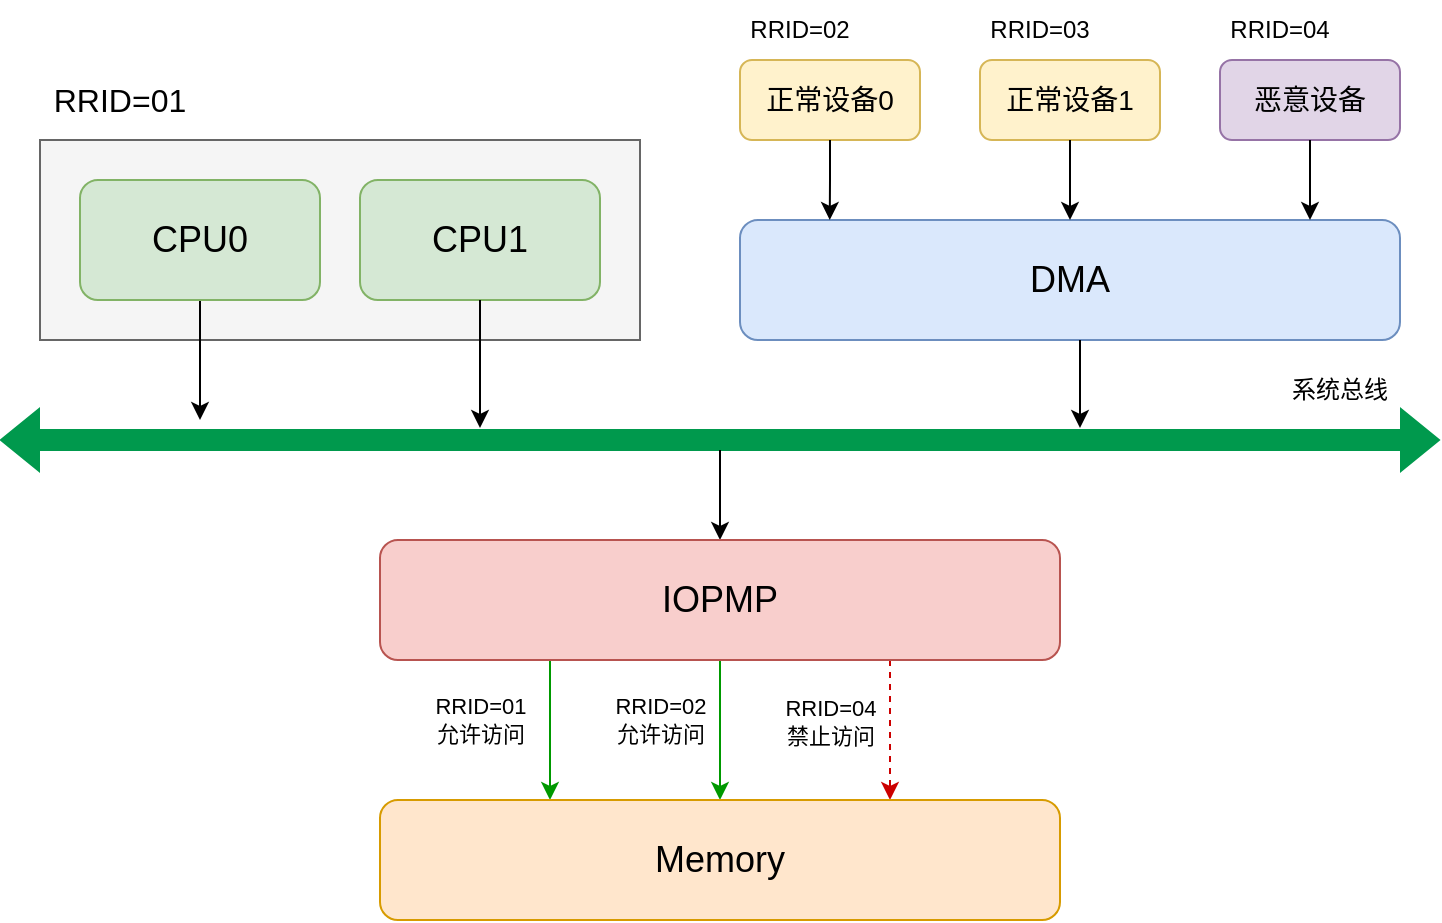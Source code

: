 <mxfile version="26.1.1">
  <diagram name="第 1 页" id="hPxcqX9Ph2NG2lmnISUD">
    <mxGraphModel dx="1595" dy="888" grid="1" gridSize="11" guides="1" tooltips="1" connect="1" arrows="1" fold="1" page="1" pageScale="1" pageWidth="827" pageHeight="1169" math="0" shadow="0">
      <root>
        <mxCell id="0" />
        <mxCell id="1" parent="0" />
        <mxCell id="4EuCsDZ0P0MKHvK0WwLL-10" value="" style="group" vertex="1" connectable="0" parent="1">
          <mxGeometry x="40" y="380" width="300" height="140" as="geometry" />
        </mxCell>
        <mxCell id="4EuCsDZ0P0MKHvK0WwLL-8" value="" style="group;fillColor=#dae8fc;strokeColor=#6c8ebf;container=0;" vertex="1" connectable="0" parent="4EuCsDZ0P0MKHvK0WwLL-10">
          <mxGeometry y="40" width="300" height="100" as="geometry" />
        </mxCell>
        <mxCell id="4EuCsDZ0P0MKHvK0WwLL-9" value="RRID=01" style="text;html=1;align=center;verticalAlign=middle;whiteSpace=wrap;rounded=0;fontSize=16;container=0;" vertex="1" parent="4EuCsDZ0P0MKHvK0WwLL-10">
          <mxGeometry width="80" height="40" as="geometry" />
        </mxCell>
        <mxCell id="4EuCsDZ0P0MKHvK0WwLL-7" value="" style="rounded=0;whiteSpace=wrap;html=1;fillColor=#f5f5f5;strokeColor=#666666;fontColor=#333333;container=0;" vertex="1" parent="4EuCsDZ0P0MKHvK0WwLL-10">
          <mxGeometry y="40" width="300" height="100" as="geometry" />
        </mxCell>
        <mxCell id="4EuCsDZ0P0MKHvK0WwLL-32" style="edgeStyle=orthogonalEdgeStyle;rounded=0;orthogonalLoop=1;jettySize=auto;html=1;exitX=0.5;exitY=1;exitDx=0;exitDy=0;" edge="1" parent="4EuCsDZ0P0MKHvK0WwLL-10" source="4EuCsDZ0P0MKHvK0WwLL-3">
          <mxGeometry relative="1" as="geometry">
            <mxPoint x="80" y="180" as="targetPoint" />
          </mxGeometry>
        </mxCell>
        <mxCell id="4EuCsDZ0P0MKHvK0WwLL-3" value="&lt;font style=&quot;font-size: 18px;&quot;&gt;CPU0&lt;/font&gt;" style="rounded=1;whiteSpace=wrap;html=1;fillColor=#d5e8d4;strokeColor=#82b366;container=0;" vertex="1" parent="4EuCsDZ0P0MKHvK0WwLL-10">
          <mxGeometry x="20" y="60" width="120" height="60" as="geometry" />
        </mxCell>
        <mxCell id="4EuCsDZ0P0MKHvK0WwLL-5" value="&lt;font style=&quot;font-size: 18px;&quot;&gt;CPU1&lt;/font&gt;" style="rounded=1;whiteSpace=wrap;html=1;fillColor=#d5e8d4;strokeColor=#82b366;container=0;" vertex="1" parent="4EuCsDZ0P0MKHvK0WwLL-10">
          <mxGeometry x="160" y="60" width="120" height="60" as="geometry" />
        </mxCell>
        <mxCell id="4EuCsDZ0P0MKHvK0WwLL-19" value="" style="group" vertex="1" connectable="0" parent="1">
          <mxGeometry x="390" y="350" width="90" height="70" as="geometry" />
        </mxCell>
        <mxCell id="4EuCsDZ0P0MKHvK0WwLL-14" value="RRID=02" style="text;html=1;align=center;verticalAlign=middle;whiteSpace=wrap;rounded=0;" vertex="1" parent="4EuCsDZ0P0MKHvK0WwLL-19">
          <mxGeometry width="60" height="30" as="geometry" />
        </mxCell>
        <mxCell id="4EuCsDZ0P0MKHvK0WwLL-18" value="&lt;font style=&quot;font-size: 14px;&quot;&gt;正常设备0&lt;/font&gt;" style="rounded=1;whiteSpace=wrap;html=1;fillColor=#fff2cc;strokeColor=#d6b656;" vertex="1" parent="4EuCsDZ0P0MKHvK0WwLL-19">
          <mxGeometry y="30" width="90" height="40" as="geometry" />
        </mxCell>
        <mxCell id="4EuCsDZ0P0MKHvK0WwLL-20" value="" style="group" vertex="1" connectable="0" parent="1">
          <mxGeometry x="510" y="350" width="90" height="70" as="geometry" />
        </mxCell>
        <mxCell id="4EuCsDZ0P0MKHvK0WwLL-21" value="RRID=03" style="text;html=1;align=center;verticalAlign=middle;whiteSpace=wrap;rounded=0;" vertex="1" parent="4EuCsDZ0P0MKHvK0WwLL-20">
          <mxGeometry width="60" height="30" as="geometry" />
        </mxCell>
        <mxCell id="4EuCsDZ0P0MKHvK0WwLL-22" value="&lt;span style=&quot;font-size: 14px;&quot;&gt;正常设备1&lt;/span&gt;" style="rounded=1;whiteSpace=wrap;html=1;fillColor=#fff2cc;strokeColor=#d6b656;" vertex="1" parent="4EuCsDZ0P0MKHvK0WwLL-20">
          <mxGeometry y="30" width="90" height="40" as="geometry" />
        </mxCell>
        <mxCell id="4EuCsDZ0P0MKHvK0WwLL-23" value="" style="group" vertex="1" connectable="0" parent="1">
          <mxGeometry x="630" y="350" width="90" height="70" as="geometry" />
        </mxCell>
        <mxCell id="4EuCsDZ0P0MKHvK0WwLL-24" value="RRID=04" style="text;html=1;align=center;verticalAlign=middle;whiteSpace=wrap;rounded=0;" vertex="1" parent="4EuCsDZ0P0MKHvK0WwLL-23">
          <mxGeometry width="60" height="30" as="geometry" />
        </mxCell>
        <mxCell id="4EuCsDZ0P0MKHvK0WwLL-25" value="&lt;font style=&quot;font-size: 14px;&quot;&gt;恶意设备&lt;/font&gt;" style="rounded=1;whiteSpace=wrap;html=1;fillColor=#e1d5e7;strokeColor=#9673a6;" vertex="1" parent="4EuCsDZ0P0MKHvK0WwLL-23">
          <mxGeometry y="30" width="90" height="40" as="geometry" />
        </mxCell>
        <mxCell id="4EuCsDZ0P0MKHvK0WwLL-26" value="&lt;font style=&quot;font-size: 18px;&quot;&gt;DMA&lt;/font&gt;" style="rounded=1;whiteSpace=wrap;html=1;fillColor=#dae8fc;strokeColor=#6c8ebf;" vertex="1" parent="1">
          <mxGeometry x="390" y="460" width="330" height="60" as="geometry" />
        </mxCell>
        <mxCell id="4EuCsDZ0P0MKHvK0WwLL-27" style="edgeStyle=orthogonalEdgeStyle;rounded=0;orthogonalLoop=1;jettySize=auto;html=1;entryX=0.136;entryY=0;entryDx=0;entryDy=0;entryPerimeter=0;" edge="1" parent="1" source="4EuCsDZ0P0MKHvK0WwLL-18" target="4EuCsDZ0P0MKHvK0WwLL-26">
          <mxGeometry relative="1" as="geometry" />
        </mxCell>
        <mxCell id="4EuCsDZ0P0MKHvK0WwLL-28" style="edgeStyle=orthogonalEdgeStyle;rounded=0;orthogonalLoop=1;jettySize=auto;html=1;" edge="1" parent="1" source="4EuCsDZ0P0MKHvK0WwLL-22" target="4EuCsDZ0P0MKHvK0WwLL-26">
          <mxGeometry relative="1" as="geometry" />
        </mxCell>
        <mxCell id="4EuCsDZ0P0MKHvK0WwLL-29" style="edgeStyle=orthogonalEdgeStyle;rounded=0;orthogonalLoop=1;jettySize=auto;html=1;" edge="1" parent="1" source="4EuCsDZ0P0MKHvK0WwLL-25">
          <mxGeometry relative="1" as="geometry">
            <mxPoint x="675" y="460" as="targetPoint" />
          </mxGeometry>
        </mxCell>
        <mxCell id="4EuCsDZ0P0MKHvK0WwLL-33" style="edgeStyle=orthogonalEdgeStyle;rounded=0;orthogonalLoop=1;jettySize=auto;html=1;" edge="1" parent="1">
          <mxGeometry relative="1" as="geometry">
            <mxPoint x="260" y="564" as="targetPoint" />
            <mxPoint x="260" y="500" as="sourcePoint" />
          </mxGeometry>
        </mxCell>
        <mxCell id="4EuCsDZ0P0MKHvK0WwLL-35" style="edgeStyle=orthogonalEdgeStyle;rounded=0;orthogonalLoop=1;jettySize=auto;html=1;" edge="1" parent="1">
          <mxGeometry relative="1" as="geometry">
            <mxPoint x="560" y="564" as="targetPoint" />
            <mxPoint x="560" y="520" as="sourcePoint" />
          </mxGeometry>
        </mxCell>
        <mxCell id="4EuCsDZ0P0MKHvK0WwLL-37" value="" style="group" vertex="1" connectable="0" parent="1">
          <mxGeometry x="20" y="530" width="720" height="40" as="geometry" />
        </mxCell>
        <mxCell id="4EuCsDZ0P0MKHvK0WwLL-30" value="" style="shape=flexArrow;endArrow=classic;startArrow=classic;html=1;rounded=0;fillColor=#00994D;strokeColor=#00994D;endSize=6;strokeWidth=1;" edge="1" parent="4EuCsDZ0P0MKHvK0WwLL-37">
          <mxGeometry width="100" height="100" relative="1" as="geometry">
            <mxPoint y="40" as="sourcePoint" />
            <mxPoint x="720" y="40" as="targetPoint" />
          </mxGeometry>
        </mxCell>
        <mxCell id="4EuCsDZ0P0MKHvK0WwLL-36" value="系统总线" style="text;html=1;align=center;verticalAlign=middle;whiteSpace=wrap;rounded=0;" vertex="1" parent="4EuCsDZ0P0MKHvK0WwLL-37">
          <mxGeometry x="640" width="60" height="30" as="geometry" />
        </mxCell>
        <mxCell id="4EuCsDZ0P0MKHvK0WwLL-41" style="edgeStyle=orthogonalEdgeStyle;rounded=0;orthogonalLoop=1;jettySize=auto;html=1;startArrow=classic;startFill=1;endArrow=none;" edge="1" parent="1" source="4EuCsDZ0P0MKHvK0WwLL-39">
          <mxGeometry relative="1" as="geometry">
            <mxPoint x="380" y="575" as="targetPoint" />
          </mxGeometry>
        </mxCell>
        <mxCell id="4EuCsDZ0P0MKHvK0WwLL-45" style="edgeStyle=orthogonalEdgeStyle;rounded=0;orthogonalLoop=1;jettySize=auto;html=1;exitX=0.25;exitY=1;exitDx=0;exitDy=0;entryX=0.25;entryY=0;entryDx=0;entryDy=0;strokeColor=#009900;" edge="1" parent="1" source="4EuCsDZ0P0MKHvK0WwLL-39" target="4EuCsDZ0P0MKHvK0WwLL-42">
          <mxGeometry relative="1" as="geometry" />
        </mxCell>
        <mxCell id="4EuCsDZ0P0MKHvK0WwLL-46" value="RRID=01&lt;br&gt;允许访问" style="edgeLabel;html=1;align=center;verticalAlign=middle;resizable=0;points=[];" vertex="1" connectable="0" parent="4EuCsDZ0P0MKHvK0WwLL-45">
          <mxGeometry x="-0.1" y="1" relative="1" as="geometry">
            <mxPoint x="-36" y="-2" as="offset" />
          </mxGeometry>
        </mxCell>
        <mxCell id="4EuCsDZ0P0MKHvK0WwLL-47" value="RRID=02&lt;br&gt;允许访问" style="edgeStyle=orthogonalEdgeStyle;rounded=0;orthogonalLoop=1;jettySize=auto;html=1;entryX=0.5;entryY=0;entryDx=0;entryDy=0;strokeColor=#009900;" edge="1" parent="1" source="4EuCsDZ0P0MKHvK0WwLL-39" target="4EuCsDZ0P0MKHvK0WwLL-42">
          <mxGeometry x="-0.151" y="-30" relative="1" as="geometry">
            <Array as="points">
              <mxPoint x="380" y="710" />
              <mxPoint x="380" y="710" />
            </Array>
            <mxPoint as="offset" />
          </mxGeometry>
        </mxCell>
        <mxCell id="4EuCsDZ0P0MKHvK0WwLL-49" style="edgeStyle=orthogonalEdgeStyle;rounded=0;orthogonalLoop=1;jettySize=auto;html=1;exitX=0.75;exitY=1;exitDx=0;exitDy=0;entryX=0.75;entryY=0;entryDx=0;entryDy=0;dashed=1;strokeColor=#CC0000;" edge="1" parent="1" source="4EuCsDZ0P0MKHvK0WwLL-39" target="4EuCsDZ0P0MKHvK0WwLL-42">
          <mxGeometry relative="1" as="geometry">
            <Array as="points">
              <mxPoint x="465" y="710" />
              <mxPoint x="465" y="710" />
            </Array>
          </mxGeometry>
        </mxCell>
        <mxCell id="4EuCsDZ0P0MKHvK0WwLL-51" value="RRID=04&lt;br&gt;禁止访问" style="edgeLabel;html=1;align=center;verticalAlign=middle;resizable=0;points=[];" vertex="1" connectable="0" parent="4EuCsDZ0P0MKHvK0WwLL-49">
          <mxGeometry x="-0.273" relative="1" as="geometry">
            <mxPoint x="-30" y="5" as="offset" />
          </mxGeometry>
        </mxCell>
        <mxCell id="4EuCsDZ0P0MKHvK0WwLL-39" value="&lt;font style=&quot;font-size: 18px;&quot;&gt;IOPMP&lt;/font&gt;" style="rounded=1;whiteSpace=wrap;html=1;fillColor=#f8cecc;strokeColor=#b85450;" vertex="1" parent="1">
          <mxGeometry x="210" y="620" width="340" height="60" as="geometry" />
        </mxCell>
        <mxCell id="4EuCsDZ0P0MKHvK0WwLL-42" value="&lt;font style=&quot;font-size: 18px;&quot;&gt;Memory&lt;/font&gt;" style="rounded=1;whiteSpace=wrap;html=1;fillColor=#ffe6cc;strokeColor=#d79b00;" vertex="1" parent="1">
          <mxGeometry x="210" y="750" width="340" height="60" as="geometry" />
        </mxCell>
      </root>
    </mxGraphModel>
  </diagram>
</mxfile>
